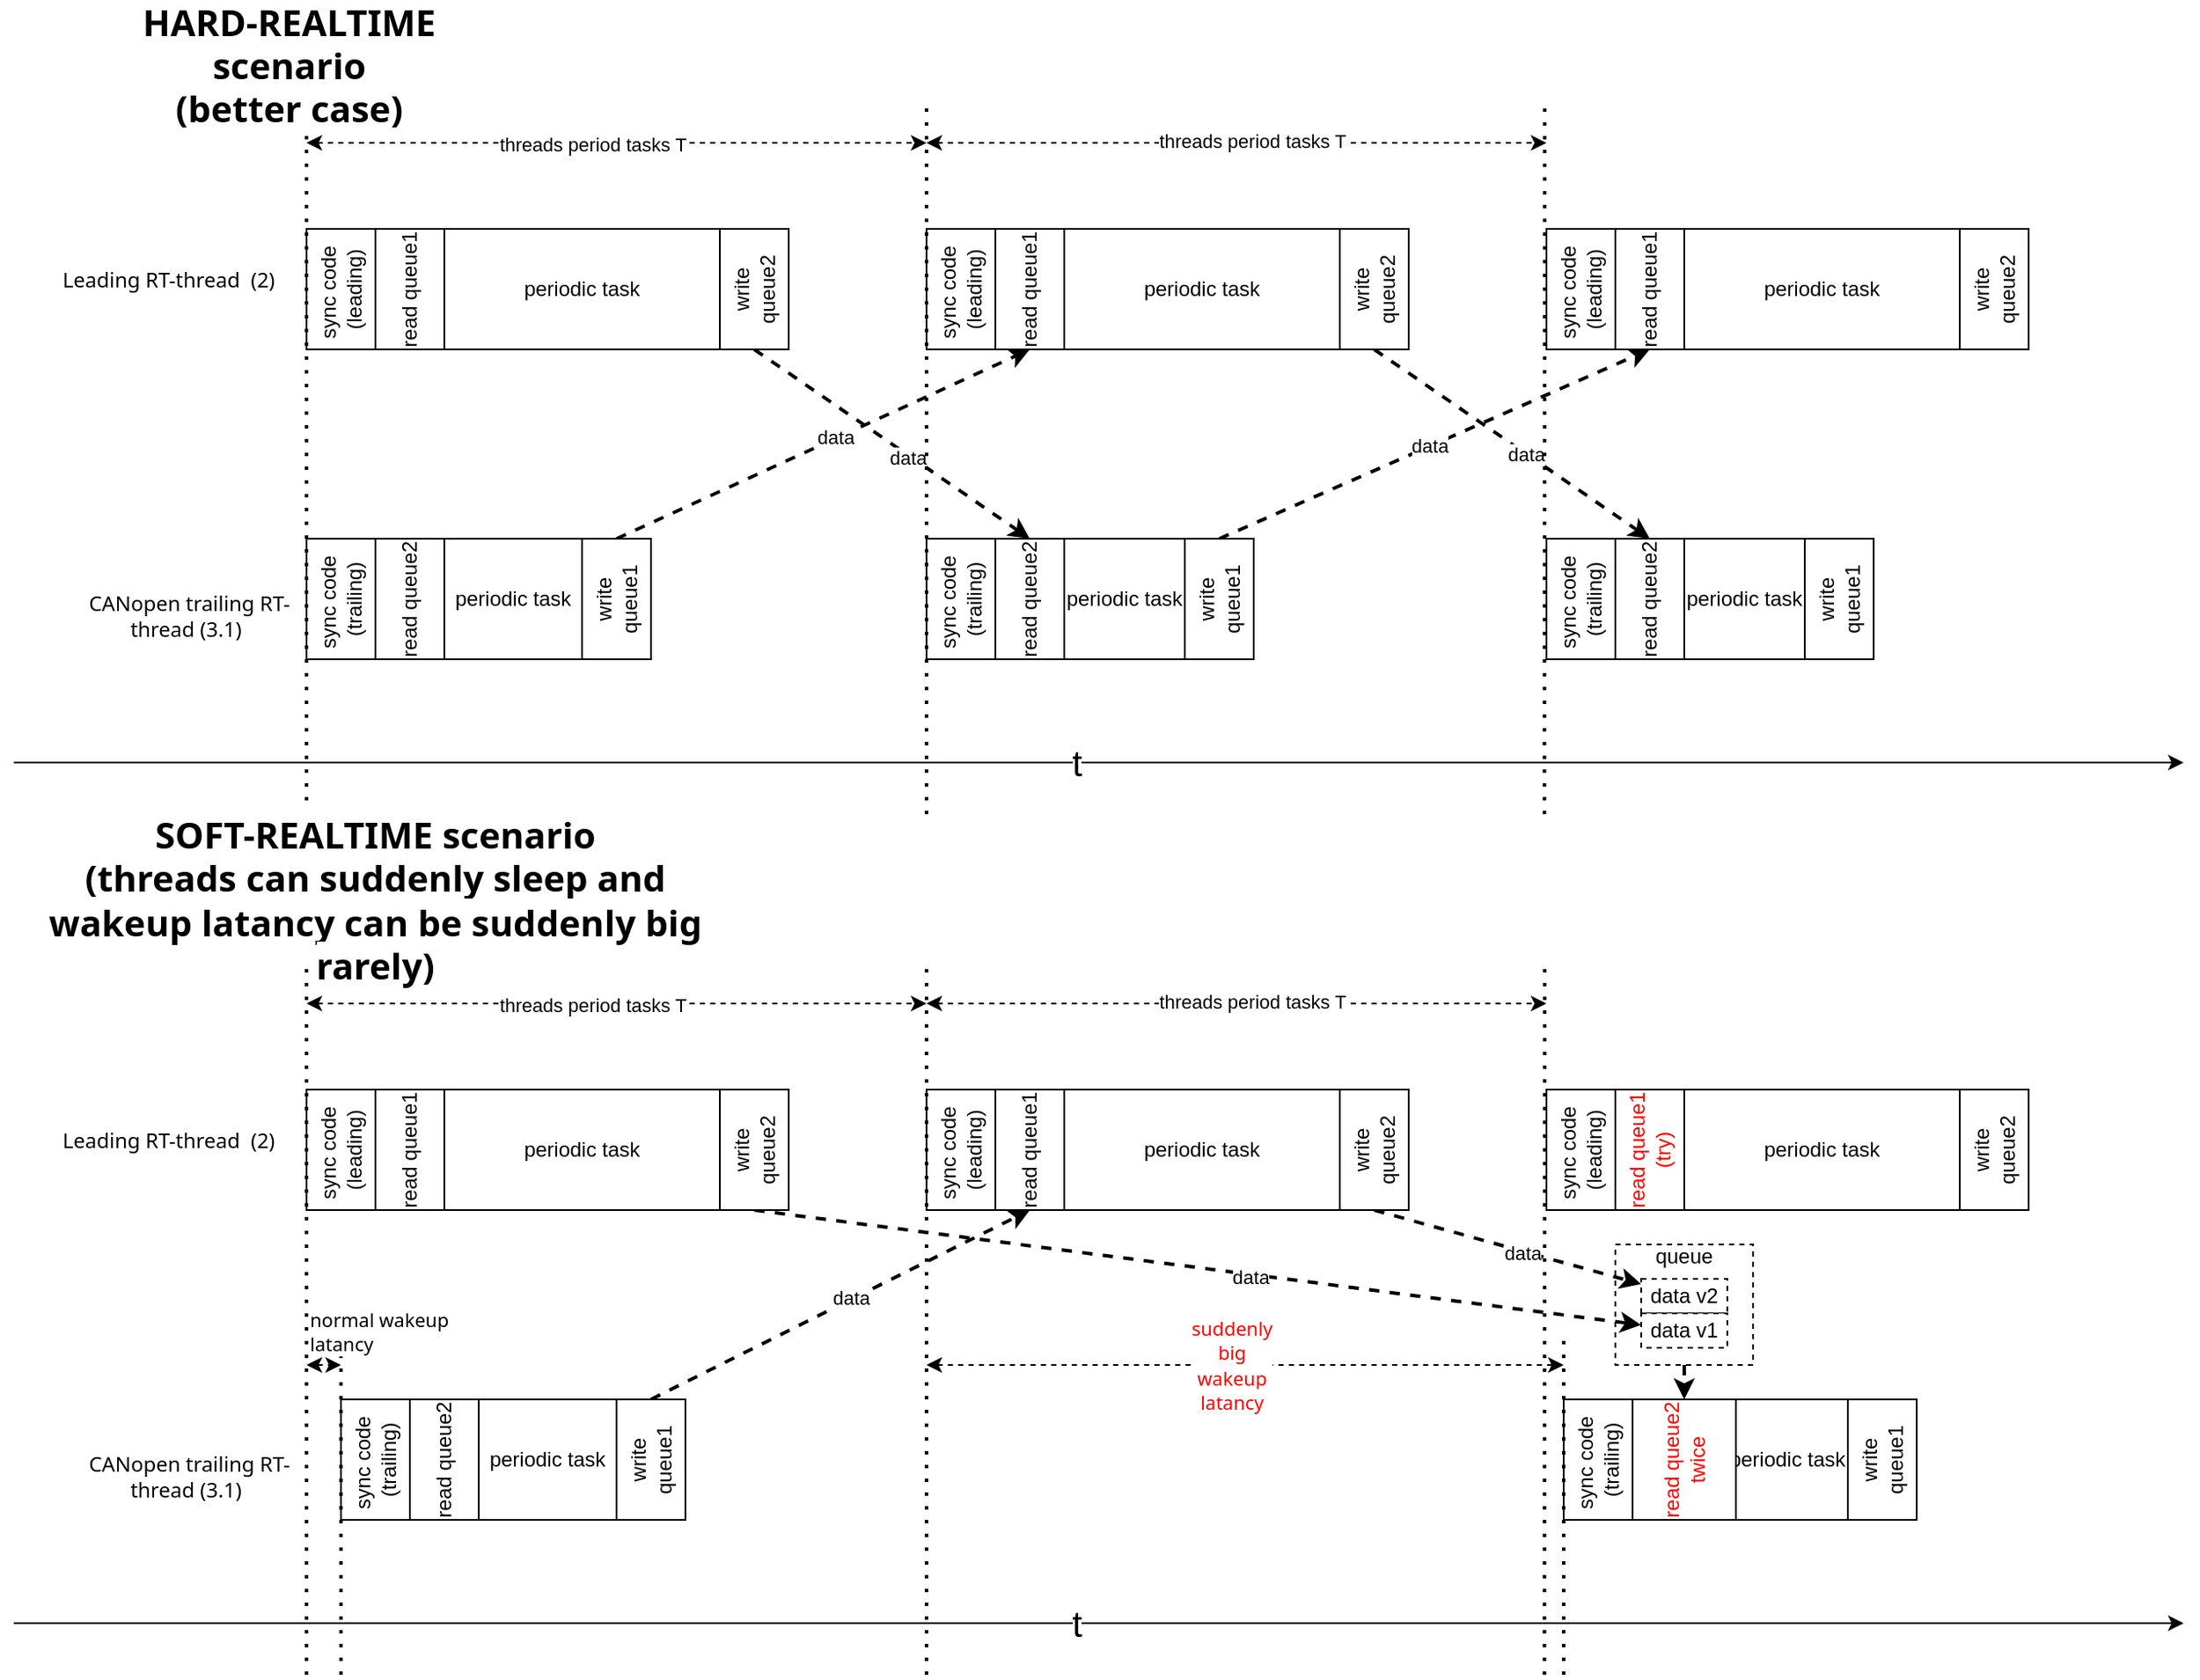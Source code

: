 <mxfile version="24.2.5" type="device">
  <diagram name="Page-1" id="58cdce13-f638-feb5-8d6f-7d28b1aa9fa0">
    <mxGraphModel dx="2571" dy="1788" grid="1" gridSize="10" guides="1" tooltips="1" connect="1" arrows="1" fold="1" page="1" pageScale="1" pageWidth="1100" pageHeight="850" background="none" math="0" shadow="0">
      <root>
        <mxCell id="0" />
        <mxCell id="1" parent="0" />
        <mxCell id="5-WY05o-0gEn9RTZ0vw3-115" style="edgeStyle=none;rounded=0;orthogonalLoop=1;jettySize=auto;html=1;exitX=0.5;exitY=1;exitDx=0;exitDy=0;entryX=0.5;entryY=0;entryDx=0;entryDy=0;dashed=1;strokeColor=default;align=center;verticalAlign=middle;fontFamily=Helvetica;fontSize=11;fontColor=default;labelBackgroundColor=default;endArrow=classic;strokeWidth=2;" edge="1" parent="1" source="5-WY05o-0gEn9RTZ0vw3-112" target="5-WY05o-0gEn9RTZ0vw3-102">
          <mxGeometry relative="1" as="geometry" />
        </mxCell>
        <mxCell id="5-WY05o-0gEn9RTZ0vw3-112" value="queue&lt;div&gt;&lt;br&gt;&lt;/div&gt;&lt;div&gt;&lt;br&gt;&lt;/div&gt;&lt;div&gt;&lt;br&gt;&lt;/div&gt;&lt;div&gt;&lt;br&gt;&lt;/div&gt;" style="html=1;whiteSpace=wrap;horizontal=1;dashed=1;" vertex="1" parent="1">
          <mxGeometry x="880" y="610" width="80" height="70" as="geometry" />
        </mxCell>
        <mxCell id="5-WY05o-0gEn9RTZ0vw3-1" value="periodic task" style="html=1;whiteSpace=wrap;" vertex="1" parent="1">
          <mxGeometry x="200" y="20" width="160" height="70" as="geometry" />
        </mxCell>
        <mxCell id="5-WY05o-0gEn9RTZ0vw3-3" value="&lt;span style=&quot;font-family: &amp;quot;Segoe UI&amp;quot;; text-align: left; white-space-collapse: preserve; background-color: rgb(255, 255, 255);&quot;&gt;Leading RT-thread  (2)&lt;/span&gt;" style="text;html=1;align=center;verticalAlign=middle;whiteSpace=wrap;rounded=0;fontFamily=Helvetica;fontSize=12;fontColor=default;fontStyle=0" vertex="1" parent="1">
          <mxGeometry x="-30" y="35" width="140" height="30" as="geometry" />
        </mxCell>
        <mxCell id="5-WY05o-0gEn9RTZ0vw3-4" value="&lt;span style=&quot;background-color:#ffffff;padding:0px 0px 0px 4px;&quot;&gt;&lt;span style=&quot;font-family: &amp;quot;Segoe UI&amp;quot;; font-size: 9pt; white-space-collapse: preserve;&quot;&gt;CANopen trailing RT-thread (3.1)&lt;/span&gt;&lt;/span&gt;" style="text;html=1;align=center;verticalAlign=middle;whiteSpace=wrap;rounded=0;" vertex="1" parent="1">
          <mxGeometry x="-20" y="230" width="140" height="30" as="geometry" />
        </mxCell>
        <mxCell id="5-WY05o-0gEn9RTZ0vw3-5" value="periodic task" style="html=1;whiteSpace=wrap;" vertex="1" parent="1">
          <mxGeometry x="200" y="200" width="80" height="70" as="geometry" />
        </mxCell>
        <mxCell id="5-WY05o-0gEn9RTZ0vw3-6" value="sync&amp;nbsp;&lt;span style=&quot;background-color: initial;&quot;&gt;code&amp;nbsp;&lt;/span&gt;&lt;div&gt;(leading)&lt;/div&gt;" style="html=1;whiteSpace=wrap;horizontal=0;" vertex="1" parent="1">
          <mxGeometry x="120" y="20" width="40" height="70" as="geometry" />
        </mxCell>
        <mxCell id="5-WY05o-0gEn9RTZ0vw3-8" value="sync&amp;nbsp;&lt;span style=&quot;background-color: initial;&quot;&gt;code&amp;nbsp;&lt;/span&gt;&lt;div&gt;(trailing)&lt;/div&gt;" style="html=1;whiteSpace=wrap;horizontal=0;" vertex="1" parent="1">
          <mxGeometry x="120" y="200" width="40" height="70" as="geometry" />
        </mxCell>
        <mxCell id="5-WY05o-0gEn9RTZ0vw3-9" value="read queue1" style="html=1;whiteSpace=wrap;horizontal=0;" vertex="1" parent="1">
          <mxGeometry x="160" y="20" width="40" height="70" as="geometry" />
        </mxCell>
        <mxCell id="5-WY05o-0gEn9RTZ0vw3-32" style="edgeStyle=none;rounded=0;orthogonalLoop=1;jettySize=auto;html=1;exitX=0.5;exitY=1;exitDx=0;exitDy=0;entryX=0.5;entryY=0;entryDx=0;entryDy=0;dashed=1;strokeColor=default;align=center;verticalAlign=middle;fontFamily=Helvetica;fontSize=11;fontColor=default;labelBackgroundColor=default;endArrow=classic;strokeWidth=2;" edge="1" parent="1" source="5-WY05o-0gEn9RTZ0vw3-11" target="5-WY05o-0gEn9RTZ0vw3-28">
          <mxGeometry relative="1" as="geometry" />
        </mxCell>
        <mxCell id="5-WY05o-0gEn9RTZ0vw3-33" value="data" style="edgeLabel;html=1;align=center;verticalAlign=middle;resizable=0;points=[];fontFamily=Helvetica;fontSize=11;fontColor=default;labelBackgroundColor=default;" vertex="1" connectable="0" parent="5-WY05o-0gEn9RTZ0vw3-32">
          <mxGeometry x="0.116" y="-1" relative="1" as="geometry">
            <mxPoint as="offset" />
          </mxGeometry>
        </mxCell>
        <mxCell id="5-WY05o-0gEn9RTZ0vw3-11" value="write queue2" style="html=1;whiteSpace=wrap;horizontal=0;" vertex="1" parent="1">
          <mxGeometry x="360" y="20" width="40" height="70" as="geometry" />
        </mxCell>
        <mxCell id="5-WY05o-0gEn9RTZ0vw3-12" value="read queue2" style="html=1;whiteSpace=wrap;horizontal=0;" vertex="1" parent="1">
          <mxGeometry x="160" y="200" width="40" height="70" as="geometry" />
        </mxCell>
        <mxCell id="5-WY05o-0gEn9RTZ0vw3-30" style="rounded=0;orthogonalLoop=1;jettySize=auto;html=1;exitX=0.5;exitY=0;exitDx=0;exitDy=0;entryX=0.5;entryY=1;entryDx=0;entryDy=0;dashed=1;strokeWidth=2;" edge="1" parent="1" source="5-WY05o-0gEn9RTZ0vw3-13" target="5-WY05o-0gEn9RTZ0vw3-26">
          <mxGeometry relative="1" as="geometry" />
        </mxCell>
        <mxCell id="5-WY05o-0gEn9RTZ0vw3-31" value="data" style="edgeLabel;html=1;align=center;verticalAlign=middle;resizable=0;points=[];fontFamily=Helvetica;fontSize=11;fontColor=default;labelBackgroundColor=default;" vertex="1" connectable="0" parent="5-WY05o-0gEn9RTZ0vw3-30">
          <mxGeometry x="0.059" y="1" relative="1" as="geometry">
            <mxPoint as="offset" />
          </mxGeometry>
        </mxCell>
        <mxCell id="5-WY05o-0gEn9RTZ0vw3-13" value="write&lt;div&gt;queue1&lt;/div&gt;" style="html=1;whiteSpace=wrap;horizontal=0;" vertex="1" parent="1">
          <mxGeometry x="280" y="200" width="40" height="70" as="geometry" />
        </mxCell>
        <mxCell id="5-WY05o-0gEn9RTZ0vw3-14" value="" style="endArrow=classic;html=1;rounded=0;" edge="1" parent="1">
          <mxGeometry width="50" height="50" relative="1" as="geometry">
            <mxPoint x="-50" y="330" as="sourcePoint" />
            <mxPoint x="1210" y="330" as="targetPoint" />
          </mxGeometry>
        </mxCell>
        <mxCell id="5-WY05o-0gEn9RTZ0vw3-19" value="&lt;font style=&quot;font-size: 21px;&quot;&gt;t&lt;/font&gt;" style="edgeLabel;html=1;align=center;verticalAlign=middle;resizable=0;points=[];" vertex="1" connectable="0" parent="5-WY05o-0gEn9RTZ0vw3-14">
          <mxGeometry x="-0.021" relative="1" as="geometry">
            <mxPoint as="offset" />
          </mxGeometry>
        </mxCell>
        <mxCell id="5-WY05o-0gEn9RTZ0vw3-20" value="periodic task" style="html=1;whiteSpace=wrap;" vertex="1" parent="1">
          <mxGeometry x="560" y="20" width="160" height="70" as="geometry" />
        </mxCell>
        <mxCell id="5-WY05o-0gEn9RTZ0vw3-23" value="periodic task" style="html=1;whiteSpace=wrap;" vertex="1" parent="1">
          <mxGeometry x="560" y="200" width="70" height="70" as="geometry" />
        </mxCell>
        <mxCell id="5-WY05o-0gEn9RTZ0vw3-24" value="sync&amp;nbsp;&lt;span style=&quot;background-color: initial;&quot;&gt;code&amp;nbsp;&lt;/span&gt;&lt;div&gt;(leading)&lt;/div&gt;" style="html=1;whiteSpace=wrap;horizontal=0;" vertex="1" parent="1">
          <mxGeometry x="480" y="20" width="40" height="70" as="geometry" />
        </mxCell>
        <mxCell id="5-WY05o-0gEn9RTZ0vw3-25" value="sync&amp;nbsp;&lt;span style=&quot;background-color: initial;&quot;&gt;code&amp;nbsp;&lt;/span&gt;&lt;div&gt;(trailing)&lt;/div&gt;" style="html=1;whiteSpace=wrap;horizontal=0;" vertex="1" parent="1">
          <mxGeometry x="480" y="200" width="40" height="70" as="geometry" />
        </mxCell>
        <mxCell id="5-WY05o-0gEn9RTZ0vw3-26" value="read queue1" style="html=1;whiteSpace=wrap;horizontal=0;" vertex="1" parent="1">
          <mxGeometry x="520" y="20" width="40" height="70" as="geometry" />
        </mxCell>
        <mxCell id="5-WY05o-0gEn9RTZ0vw3-42" style="edgeStyle=none;rounded=0;orthogonalLoop=1;jettySize=auto;html=1;exitX=0.5;exitY=1;exitDx=0;exitDy=0;entryX=0.5;entryY=0;entryDx=0;entryDy=0;dashed=1;strokeColor=default;align=center;verticalAlign=middle;fontFamily=Helvetica;fontSize=11;fontColor=default;labelBackgroundColor=default;endArrow=classic;strokeWidth=2;" edge="1" parent="1" source="5-WY05o-0gEn9RTZ0vw3-27" target="5-WY05o-0gEn9RTZ0vw3-56">
          <mxGeometry relative="1" as="geometry">
            <mxPoint x="1140" y="210" as="targetPoint" />
          </mxGeometry>
        </mxCell>
        <mxCell id="5-WY05o-0gEn9RTZ0vw3-45" value="data" style="edgeLabel;html=1;align=center;verticalAlign=middle;resizable=0;points=[];fontFamily=Helvetica;fontSize=11;fontColor=default;labelBackgroundColor=default;" vertex="1" connectable="0" parent="5-WY05o-0gEn9RTZ0vw3-42">
          <mxGeometry x="0.093" y="-1" relative="1" as="geometry">
            <mxPoint x="1" as="offset" />
          </mxGeometry>
        </mxCell>
        <mxCell id="5-WY05o-0gEn9RTZ0vw3-27" value="write queue2" style="html=1;whiteSpace=wrap;horizontal=0;" vertex="1" parent="1">
          <mxGeometry x="720" y="20" width="40" height="70" as="geometry" />
        </mxCell>
        <mxCell id="5-WY05o-0gEn9RTZ0vw3-28" value="read queue2" style="html=1;whiteSpace=wrap;horizontal=0;" vertex="1" parent="1">
          <mxGeometry x="520" y="200" width="40" height="70" as="geometry" />
        </mxCell>
        <mxCell id="5-WY05o-0gEn9RTZ0vw3-43" style="edgeStyle=none;rounded=0;orthogonalLoop=1;jettySize=auto;html=1;exitX=0.5;exitY=0;exitDx=0;exitDy=0;entryX=0.5;entryY=1;entryDx=0;entryDy=0;dashed=1;strokeColor=default;align=center;verticalAlign=middle;fontFamily=Helvetica;fontSize=11;fontColor=default;labelBackgroundColor=default;endArrow=classic;strokeWidth=2;" edge="1" parent="1" source="5-WY05o-0gEn9RTZ0vw3-29" target="5-WY05o-0gEn9RTZ0vw3-52">
          <mxGeometry relative="1" as="geometry">
            <mxPoint x="1140" y="90" as="targetPoint" />
          </mxGeometry>
        </mxCell>
        <mxCell id="5-WY05o-0gEn9RTZ0vw3-44" value="data" style="edgeLabel;html=1;align=center;verticalAlign=middle;resizable=0;points=[];fontFamily=Helvetica;fontSize=11;fontColor=default;labelBackgroundColor=default;" vertex="1" connectable="0" parent="5-WY05o-0gEn9RTZ0vw3-43">
          <mxGeometry x="-0.021" y="1" relative="1" as="geometry">
            <mxPoint as="offset" />
          </mxGeometry>
        </mxCell>
        <mxCell id="5-WY05o-0gEn9RTZ0vw3-29" value="write&lt;div&gt;queue1&lt;/div&gt;" style="html=1;whiteSpace=wrap;horizontal=0;" vertex="1" parent="1">
          <mxGeometry x="630" y="200" width="40" height="70" as="geometry" />
        </mxCell>
        <mxCell id="5-WY05o-0gEn9RTZ0vw3-50" value="periodic task" style="html=1;whiteSpace=wrap;" vertex="1" parent="1">
          <mxGeometry x="920" y="20" width="160" height="70" as="geometry" />
        </mxCell>
        <mxCell id="5-WY05o-0gEn9RTZ0vw3-51" value="sync&amp;nbsp;&lt;span style=&quot;background-color: initial;&quot;&gt;code&amp;nbsp;&lt;/span&gt;&lt;div&gt;(leading)&lt;/div&gt;" style="html=1;whiteSpace=wrap;horizontal=0;" vertex="1" parent="1">
          <mxGeometry x="840" y="20" width="40" height="70" as="geometry" />
        </mxCell>
        <mxCell id="5-WY05o-0gEn9RTZ0vw3-52" value="read queue1" style="html=1;whiteSpace=wrap;horizontal=0;" vertex="1" parent="1">
          <mxGeometry x="880" y="20" width="40" height="70" as="geometry" />
        </mxCell>
        <mxCell id="5-WY05o-0gEn9RTZ0vw3-53" value="write queue2" style="html=1;whiteSpace=wrap;horizontal=0;" vertex="1" parent="1">
          <mxGeometry x="1080" y="20" width="40" height="70" as="geometry" />
        </mxCell>
        <mxCell id="5-WY05o-0gEn9RTZ0vw3-54" value="periodic task" style="html=1;whiteSpace=wrap;" vertex="1" parent="1">
          <mxGeometry x="920" y="200" width="70" height="70" as="geometry" />
        </mxCell>
        <mxCell id="5-WY05o-0gEn9RTZ0vw3-55" value="sync&amp;nbsp;&lt;span style=&quot;background-color: initial;&quot;&gt;code&amp;nbsp;&lt;/span&gt;&lt;div&gt;(trailing)&lt;/div&gt;" style="html=1;whiteSpace=wrap;horizontal=0;" vertex="1" parent="1">
          <mxGeometry x="840" y="200" width="40" height="70" as="geometry" />
        </mxCell>
        <mxCell id="5-WY05o-0gEn9RTZ0vw3-56" value="read queue2" style="html=1;whiteSpace=wrap;horizontal=0;" vertex="1" parent="1">
          <mxGeometry x="880" y="200" width="40" height="70" as="geometry" />
        </mxCell>
        <mxCell id="5-WY05o-0gEn9RTZ0vw3-57" value="write&lt;div&gt;queue1&lt;/div&gt;" style="html=1;whiteSpace=wrap;horizontal=0;" vertex="1" parent="1">
          <mxGeometry x="990" y="200" width="40" height="70" as="geometry" />
        </mxCell>
        <mxCell id="5-WY05o-0gEn9RTZ0vw3-58" value="" style="endArrow=none;dashed=1;html=1;dashPattern=1 3;strokeWidth=2;rounded=0;strokeColor=default;align=center;verticalAlign=middle;fontFamily=Helvetica;fontSize=11;fontColor=default;labelBackgroundColor=default;" edge="1" parent="1">
          <mxGeometry width="50" height="50" relative="1" as="geometry">
            <mxPoint x="120" y="360" as="sourcePoint" />
            <mxPoint x="120" y="-50" as="targetPoint" />
          </mxGeometry>
        </mxCell>
        <mxCell id="5-WY05o-0gEn9RTZ0vw3-59" value="" style="endArrow=none;dashed=1;html=1;dashPattern=1 3;strokeWidth=2;rounded=0;strokeColor=default;align=center;verticalAlign=middle;fontFamily=Helvetica;fontSize=11;fontColor=default;labelBackgroundColor=default;" edge="1" parent="1">
          <mxGeometry width="50" height="50" relative="1" as="geometry">
            <mxPoint x="480" y="360" as="sourcePoint" />
            <mxPoint x="480" y="-50" as="targetPoint" />
          </mxGeometry>
        </mxCell>
        <mxCell id="5-WY05o-0gEn9RTZ0vw3-60" value="" style="endArrow=none;dashed=1;html=1;dashPattern=1 3;strokeWidth=2;rounded=0;strokeColor=default;align=center;verticalAlign=middle;fontFamily=Helvetica;fontSize=11;fontColor=default;labelBackgroundColor=default;" edge="1" parent="1">
          <mxGeometry width="50" height="50" relative="1" as="geometry">
            <mxPoint x="838.82" y="360" as="sourcePoint" />
            <mxPoint x="839" y="-50" as="targetPoint" />
          </mxGeometry>
        </mxCell>
        <mxCell id="5-WY05o-0gEn9RTZ0vw3-61" value="" style="endArrow=classic;startArrow=classic;html=1;rounded=0;dashed=1;strokeColor=default;align=center;verticalAlign=middle;fontFamily=Helvetica;fontSize=11;fontColor=default;labelBackgroundColor=default;" edge="1" parent="1">
          <mxGeometry width="50" height="50" relative="1" as="geometry">
            <mxPoint x="480" y="-30" as="sourcePoint" />
            <mxPoint x="840" y="-30" as="targetPoint" />
          </mxGeometry>
        </mxCell>
        <mxCell id="5-WY05o-0gEn9RTZ0vw3-66" value="&lt;span style=&quot;font-size: 11px;&quot;&gt;threads period tasks T&lt;/span&gt;" style="edgeLabel;html=1;align=center;verticalAlign=middle;resizable=0;points=[];fontFamily=Helvetica;fontSize=11;fontColor=default;labelBackgroundColor=default;" vertex="1" connectable="0" parent="5-WY05o-0gEn9RTZ0vw3-61">
          <mxGeometry x="0.047" y="1" relative="1" as="geometry">
            <mxPoint as="offset" />
          </mxGeometry>
        </mxCell>
        <mxCell id="5-WY05o-0gEn9RTZ0vw3-62" value="" style="endArrow=classic;startArrow=classic;html=1;rounded=0;dashed=1;strokeColor=default;align=center;verticalAlign=middle;fontFamily=Helvetica;fontSize=11;fontColor=default;labelBackgroundColor=default;" edge="1" parent="1">
          <mxGeometry width="50" height="50" relative="1" as="geometry">
            <mxPoint x="120" y="-30" as="sourcePoint" />
            <mxPoint x="480" y="-30" as="targetPoint" />
          </mxGeometry>
        </mxCell>
        <mxCell id="5-WY05o-0gEn9RTZ0vw3-63" value="&lt;font style=&quot;font-size: 11px;&quot;&gt;threads period tasks T&lt;/font&gt;" style="edgeLabel;html=1;align=center;verticalAlign=middle;resizable=0;points=[];fontFamily=Helvetica;fontSize=11;fontColor=default;labelBackgroundColor=default;rounded=0;fontStyle=0;fillColor=none;gradientColor=none;" vertex="1" connectable="0" parent="5-WY05o-0gEn9RTZ0vw3-62">
          <mxGeometry x="-0.08" y="-1" relative="1" as="geometry">
            <mxPoint as="offset" />
          </mxGeometry>
        </mxCell>
        <mxCell id="5-WY05o-0gEn9RTZ0vw3-67" value="&lt;font style=&quot;font-size: 21px;&quot; face=&quot;Segoe UI&quot;&gt;&lt;span style=&quot;white-space-collapse: preserve; background-color: rgb(255, 255, 255); font-size: 21px;&quot;&gt;HARD-REALTIME scenario&lt;/span&gt;&lt;/font&gt;&lt;div&gt;&lt;font style=&quot;font-size: 21px;&quot; face=&quot;Segoe UI&quot;&gt;&lt;span style=&quot;white-space-collapse: preserve; background-color: rgb(255, 255, 255); font-size: 21px;&quot;&gt;(better case)&lt;/span&gt;&lt;/font&gt;&lt;/div&gt;" style="text;html=1;align=center;verticalAlign=middle;whiteSpace=wrap;rounded=0;fontFamily=Helvetica;fontSize=21;fontColor=default;fontStyle=1" vertex="1" parent="1">
          <mxGeometry x="-20" y="-90" width="260" height="30" as="geometry" />
        </mxCell>
        <mxCell id="5-WY05o-0gEn9RTZ0vw3-68" value="periodic task" style="html=1;whiteSpace=wrap;" vertex="1" parent="1">
          <mxGeometry x="200" y="520" width="160" height="70" as="geometry" />
        </mxCell>
        <mxCell id="5-WY05o-0gEn9RTZ0vw3-69" value="&lt;span style=&quot;font-family: &amp;quot;Segoe UI&amp;quot;; text-align: left; white-space-collapse: preserve; background-color: rgb(255, 255, 255);&quot;&gt;Leading RT-thread  (2)&lt;/span&gt;" style="text;html=1;align=center;verticalAlign=middle;whiteSpace=wrap;rounded=0;fontFamily=Helvetica;fontSize=12;fontColor=default;fontStyle=0" vertex="1" parent="1">
          <mxGeometry x="-30" y="535" width="140" height="30" as="geometry" />
        </mxCell>
        <mxCell id="5-WY05o-0gEn9RTZ0vw3-70" value="&lt;span style=&quot;background-color:#ffffff;padding:0px 0px 0px 4px;&quot;&gt;&lt;span style=&quot;font-family: &amp;quot;Segoe UI&amp;quot;; font-size: 9pt; white-space-collapse: preserve;&quot;&gt;CANopen trailing RT-thread (3.1)&lt;/span&gt;&lt;/span&gt;" style="text;html=1;align=center;verticalAlign=middle;whiteSpace=wrap;rounded=0;" vertex="1" parent="1">
          <mxGeometry x="-20" y="730" width="140" height="30" as="geometry" />
        </mxCell>
        <mxCell id="5-WY05o-0gEn9RTZ0vw3-71" value="periodic task" style="html=1;whiteSpace=wrap;" vertex="1" parent="1">
          <mxGeometry x="220" y="700" width="80" height="70" as="geometry" />
        </mxCell>
        <mxCell id="5-WY05o-0gEn9RTZ0vw3-72" value="sync&amp;nbsp;&lt;span style=&quot;background-color: initial;&quot;&gt;code&amp;nbsp;&lt;/span&gt;&lt;div&gt;(leading)&lt;/div&gt;" style="html=1;whiteSpace=wrap;horizontal=0;" vertex="1" parent="1">
          <mxGeometry x="120" y="520" width="40" height="70" as="geometry" />
        </mxCell>
        <mxCell id="5-WY05o-0gEn9RTZ0vw3-73" value="sync&amp;nbsp;&lt;span style=&quot;background-color: initial;&quot;&gt;code&amp;nbsp;&lt;/span&gt;&lt;div&gt;(trailing)&lt;/div&gt;" style="html=1;whiteSpace=wrap;horizontal=0;" vertex="1" parent="1">
          <mxGeometry x="140" y="700" width="40" height="70" as="geometry" />
        </mxCell>
        <mxCell id="5-WY05o-0gEn9RTZ0vw3-74" value="read queue1" style="html=1;whiteSpace=wrap;horizontal=0;" vertex="1" parent="1">
          <mxGeometry x="160" y="520" width="40" height="70" as="geometry" />
        </mxCell>
        <mxCell id="5-WY05o-0gEn9RTZ0vw3-75" style="edgeStyle=none;rounded=0;orthogonalLoop=1;jettySize=auto;html=1;exitX=0.5;exitY=1;exitDx=0;exitDy=0;dashed=1;strokeColor=default;align=center;verticalAlign=middle;fontFamily=Helvetica;fontSize=11;fontColor=default;labelBackgroundColor=default;endArrow=classic;strokeWidth=2;" edge="1" parent="1" source="5-WY05o-0gEn9RTZ0vw3-77" target="5-WY05o-0gEn9RTZ0vw3-114">
          <mxGeometry relative="1" as="geometry">
            <mxPoint x="890" y="660" as="targetPoint" />
          </mxGeometry>
        </mxCell>
        <mxCell id="5-WY05o-0gEn9RTZ0vw3-76" value="data" style="edgeLabel;html=1;align=center;verticalAlign=middle;resizable=0;points=[];fontFamily=Helvetica;fontSize=11;fontColor=default;labelBackgroundColor=default;" vertex="1" connectable="0" parent="5-WY05o-0gEn9RTZ0vw3-75">
          <mxGeometry x="0.116" y="-1" relative="1" as="geometry">
            <mxPoint as="offset" />
          </mxGeometry>
        </mxCell>
        <mxCell id="5-WY05o-0gEn9RTZ0vw3-77" value="write queue2" style="html=1;whiteSpace=wrap;horizontal=0;" vertex="1" parent="1">
          <mxGeometry x="360" y="520" width="40" height="70" as="geometry" />
        </mxCell>
        <mxCell id="5-WY05o-0gEn9RTZ0vw3-78" value="read queue2" style="html=1;whiteSpace=wrap;horizontal=0;" vertex="1" parent="1">
          <mxGeometry x="180" y="700" width="40" height="70" as="geometry" />
        </mxCell>
        <mxCell id="5-WY05o-0gEn9RTZ0vw3-79" style="rounded=0;orthogonalLoop=1;jettySize=auto;html=1;exitX=0.5;exitY=0;exitDx=0;exitDy=0;entryX=0.5;entryY=1;entryDx=0;entryDy=0;dashed=1;strokeWidth=2;" edge="1" parent="1" source="5-WY05o-0gEn9RTZ0vw3-81" target="5-WY05o-0gEn9RTZ0vw3-88">
          <mxGeometry relative="1" as="geometry" />
        </mxCell>
        <mxCell id="5-WY05o-0gEn9RTZ0vw3-80" value="data" style="edgeLabel;html=1;align=center;verticalAlign=middle;resizable=0;points=[];fontFamily=Helvetica;fontSize=11;fontColor=default;labelBackgroundColor=default;" vertex="1" connectable="0" parent="5-WY05o-0gEn9RTZ0vw3-79">
          <mxGeometry x="0.059" y="1" relative="1" as="geometry">
            <mxPoint as="offset" />
          </mxGeometry>
        </mxCell>
        <mxCell id="5-WY05o-0gEn9RTZ0vw3-81" value="write&lt;div&gt;queue1&lt;/div&gt;" style="html=1;whiteSpace=wrap;horizontal=0;" vertex="1" parent="1">
          <mxGeometry x="300" y="700" width="40" height="70" as="geometry" />
        </mxCell>
        <mxCell id="5-WY05o-0gEn9RTZ0vw3-82" value="" style="endArrow=classic;html=1;rounded=0;" edge="1" parent="1">
          <mxGeometry width="50" height="50" relative="1" as="geometry">
            <mxPoint x="-50" y="830" as="sourcePoint" />
            <mxPoint x="1210" y="830" as="targetPoint" />
          </mxGeometry>
        </mxCell>
        <mxCell id="5-WY05o-0gEn9RTZ0vw3-83" value="&lt;font style=&quot;font-size: 21px;&quot;&gt;t&lt;/font&gt;" style="edgeLabel;html=1;align=center;verticalAlign=middle;resizable=0;points=[];" vertex="1" connectable="0" parent="5-WY05o-0gEn9RTZ0vw3-82">
          <mxGeometry x="-0.021" relative="1" as="geometry">
            <mxPoint as="offset" />
          </mxGeometry>
        </mxCell>
        <mxCell id="5-WY05o-0gEn9RTZ0vw3-84" value="periodic task" style="html=1;whiteSpace=wrap;" vertex="1" parent="1">
          <mxGeometry x="560" y="520" width="160" height="70" as="geometry" />
        </mxCell>
        <mxCell id="5-WY05o-0gEn9RTZ0vw3-86" value="sync&amp;nbsp;&lt;span style=&quot;background-color: initial;&quot;&gt;code&amp;nbsp;&lt;/span&gt;&lt;div&gt;(leading)&lt;/div&gt;" style="html=1;whiteSpace=wrap;horizontal=0;" vertex="1" parent="1">
          <mxGeometry x="480" y="520" width="40" height="70" as="geometry" />
        </mxCell>
        <mxCell id="5-WY05o-0gEn9RTZ0vw3-88" value="read queue1" style="html=1;whiteSpace=wrap;horizontal=0;" vertex="1" parent="1">
          <mxGeometry x="520" y="520" width="40" height="70" as="geometry" />
        </mxCell>
        <mxCell id="5-WY05o-0gEn9RTZ0vw3-89" style="edgeStyle=none;rounded=0;orthogonalLoop=1;jettySize=auto;html=1;exitX=0.5;exitY=1;exitDx=0;exitDy=0;dashed=1;strokeColor=default;align=center;verticalAlign=middle;fontFamily=Helvetica;fontSize=11;fontColor=default;labelBackgroundColor=default;endArrow=classic;strokeWidth=2;" edge="1" parent="1" source="5-WY05o-0gEn9RTZ0vw3-91" target="5-WY05o-0gEn9RTZ0vw3-113">
          <mxGeometry relative="1" as="geometry">
            <mxPoint x="890" y="640" as="targetPoint" />
          </mxGeometry>
        </mxCell>
        <mxCell id="5-WY05o-0gEn9RTZ0vw3-90" value="data" style="edgeLabel;html=1;align=center;verticalAlign=middle;resizable=0;points=[];fontFamily=Helvetica;fontSize=11;fontColor=default;labelBackgroundColor=default;" vertex="1" connectable="0" parent="5-WY05o-0gEn9RTZ0vw3-89">
          <mxGeometry x="0.093" y="-1" relative="1" as="geometry">
            <mxPoint x="1" as="offset" />
          </mxGeometry>
        </mxCell>
        <mxCell id="5-WY05o-0gEn9RTZ0vw3-91" value="write queue2" style="html=1;whiteSpace=wrap;horizontal=0;" vertex="1" parent="1">
          <mxGeometry x="720" y="520" width="40" height="70" as="geometry" />
        </mxCell>
        <mxCell id="5-WY05o-0gEn9RTZ0vw3-96" value="periodic task" style="html=1;whiteSpace=wrap;" vertex="1" parent="1">
          <mxGeometry x="920" y="520" width="160" height="70" as="geometry" />
        </mxCell>
        <mxCell id="5-WY05o-0gEn9RTZ0vw3-97" value="sync&amp;nbsp;&lt;span style=&quot;background-color: initial;&quot;&gt;code&amp;nbsp;&lt;/span&gt;&lt;div&gt;(leading)&lt;/div&gt;" style="html=1;whiteSpace=wrap;horizontal=0;" vertex="1" parent="1">
          <mxGeometry x="840" y="520" width="40" height="70" as="geometry" />
        </mxCell>
        <mxCell id="5-WY05o-0gEn9RTZ0vw3-98" value="&lt;font color=&quot;#ff0000&quot;&gt;read queue1 (try)&lt;/font&gt;" style="html=1;whiteSpace=wrap;horizontal=0;" vertex="1" parent="1">
          <mxGeometry x="880" y="520" width="40" height="70" as="geometry" />
        </mxCell>
        <mxCell id="5-WY05o-0gEn9RTZ0vw3-99" value="write queue2" style="html=1;whiteSpace=wrap;horizontal=0;" vertex="1" parent="1">
          <mxGeometry x="1080" y="520" width="40" height="70" as="geometry" />
        </mxCell>
        <mxCell id="5-WY05o-0gEn9RTZ0vw3-100" value="periodic task" style="html=1;whiteSpace=wrap;" vertex="1" parent="1">
          <mxGeometry x="945" y="700" width="70" height="70" as="geometry" />
        </mxCell>
        <mxCell id="5-WY05o-0gEn9RTZ0vw3-101" value="sync&amp;nbsp;&lt;span style=&quot;background-color: initial;&quot;&gt;code&amp;nbsp;&lt;/span&gt;&lt;div&gt;(trailing)&lt;/div&gt;" style="html=1;whiteSpace=wrap;horizontal=0;" vertex="1" parent="1">
          <mxGeometry x="850" y="700" width="40" height="70" as="geometry" />
        </mxCell>
        <mxCell id="5-WY05o-0gEn9RTZ0vw3-102" value="&lt;font color=&quot;#ff0000&quot;&gt;read queue2 twice&lt;/font&gt;" style="html=1;whiteSpace=wrap;horizontal=0;" vertex="1" parent="1">
          <mxGeometry x="890" y="700" width="60" height="70" as="geometry" />
        </mxCell>
        <mxCell id="5-WY05o-0gEn9RTZ0vw3-103" value="write&lt;div&gt;queue1&lt;/div&gt;" style="html=1;whiteSpace=wrap;horizontal=0;" vertex="1" parent="1">
          <mxGeometry x="1015" y="700" width="40" height="70" as="geometry" />
        </mxCell>
        <mxCell id="5-WY05o-0gEn9RTZ0vw3-104" value="" style="endArrow=none;dashed=1;html=1;dashPattern=1 3;strokeWidth=2;rounded=0;strokeColor=default;align=center;verticalAlign=middle;fontFamily=Helvetica;fontSize=11;fontColor=default;labelBackgroundColor=default;" edge="1" parent="1">
          <mxGeometry width="50" height="50" relative="1" as="geometry">
            <mxPoint x="120" y="860" as="sourcePoint" />
            <mxPoint x="120" y="450" as="targetPoint" />
          </mxGeometry>
        </mxCell>
        <mxCell id="5-WY05o-0gEn9RTZ0vw3-105" value="" style="endArrow=none;dashed=1;html=1;dashPattern=1 3;strokeWidth=2;rounded=0;strokeColor=default;align=center;verticalAlign=middle;fontFamily=Helvetica;fontSize=11;fontColor=default;labelBackgroundColor=default;" edge="1" parent="1">
          <mxGeometry width="50" height="50" relative="1" as="geometry">
            <mxPoint x="480" y="860" as="sourcePoint" />
            <mxPoint x="480" y="450" as="targetPoint" />
          </mxGeometry>
        </mxCell>
        <mxCell id="5-WY05o-0gEn9RTZ0vw3-106" value="" style="endArrow=none;dashed=1;html=1;dashPattern=1 3;strokeWidth=2;rounded=0;strokeColor=default;align=center;verticalAlign=middle;fontFamily=Helvetica;fontSize=11;fontColor=default;labelBackgroundColor=default;" edge="1" parent="1">
          <mxGeometry width="50" height="50" relative="1" as="geometry">
            <mxPoint x="838.82" y="860" as="sourcePoint" />
            <mxPoint x="839" y="450" as="targetPoint" />
          </mxGeometry>
        </mxCell>
        <mxCell id="5-WY05o-0gEn9RTZ0vw3-107" value="" style="endArrow=classic;startArrow=classic;html=1;rounded=0;dashed=1;strokeColor=default;align=center;verticalAlign=middle;fontFamily=Helvetica;fontSize=11;fontColor=default;labelBackgroundColor=default;" edge="1" parent="1">
          <mxGeometry width="50" height="50" relative="1" as="geometry">
            <mxPoint x="480" y="470" as="sourcePoint" />
            <mxPoint x="840" y="470" as="targetPoint" />
          </mxGeometry>
        </mxCell>
        <mxCell id="5-WY05o-0gEn9RTZ0vw3-108" value="&lt;span style=&quot;font-size: 11px;&quot;&gt;threads period tasks T&lt;/span&gt;" style="edgeLabel;html=1;align=center;verticalAlign=middle;resizable=0;points=[];fontFamily=Helvetica;fontSize=11;fontColor=default;labelBackgroundColor=default;" vertex="1" connectable="0" parent="5-WY05o-0gEn9RTZ0vw3-107">
          <mxGeometry x="0.047" y="1" relative="1" as="geometry">
            <mxPoint as="offset" />
          </mxGeometry>
        </mxCell>
        <mxCell id="5-WY05o-0gEn9RTZ0vw3-109" value="" style="endArrow=classic;startArrow=classic;html=1;rounded=0;dashed=1;strokeColor=default;align=center;verticalAlign=middle;fontFamily=Helvetica;fontSize=11;fontColor=default;labelBackgroundColor=default;" edge="1" parent="1">
          <mxGeometry width="50" height="50" relative="1" as="geometry">
            <mxPoint x="120" y="470" as="sourcePoint" />
            <mxPoint x="480" y="470" as="targetPoint" />
          </mxGeometry>
        </mxCell>
        <mxCell id="5-WY05o-0gEn9RTZ0vw3-110" value="&lt;font style=&quot;font-size: 11px;&quot;&gt;threads period tasks T&lt;/font&gt;" style="edgeLabel;html=1;align=center;verticalAlign=middle;resizable=0;points=[];fontFamily=Helvetica;fontSize=11;fontColor=default;labelBackgroundColor=default;rounded=0;fontStyle=0;fillColor=none;gradientColor=none;" vertex="1" connectable="0" parent="5-WY05o-0gEn9RTZ0vw3-109">
          <mxGeometry x="-0.08" y="-1" relative="1" as="geometry">
            <mxPoint as="offset" />
          </mxGeometry>
        </mxCell>
        <mxCell id="5-WY05o-0gEn9RTZ0vw3-111" value="&lt;font style=&quot;font-size: 21px;&quot; face=&quot;Segoe UI&quot;&gt;&lt;span style=&quot;white-space-collapse: preserve; background-color: rgb(255, 255, 255); font-size: 21px;&quot;&gt;SOFT-REALTIME scenario&lt;/span&gt;&lt;/font&gt;&lt;div&gt;&lt;font style=&quot;font-size: 21px;&quot; face=&quot;Segoe UI&quot;&gt;&lt;span style=&quot;white-space-collapse: preserve; background-color: rgb(255, 255, 255); font-size: 21px;&quot;&gt;(threads can suddenly sleep and wakeup latancy can be &lt;/span&gt;&lt;/font&gt;&lt;span style=&quot;background-color: rgb(255, 255, 255); font-family: &amp;quot;Segoe UI&amp;quot;; white-space-collapse: preserve;&quot;&gt;suddenly &lt;/span&gt;&lt;span style=&quot;background-color: rgb(255, 255, 255); white-space-collapse: preserve; font-family: &amp;quot;Segoe UI&amp;quot;;&quot;&gt;big &lt;/span&gt;&lt;span style=&quot;background-color: rgb(255, 255, 255); font-family: &amp;quot;Segoe UI&amp;quot;; white-space-collapse: preserve;&quot;&gt;rarely&lt;/span&gt;&lt;span style=&quot;background-color: rgb(255, 255, 255); font-family: &amp;quot;Segoe UI&amp;quot;; white-space-collapse: preserve;&quot;&gt;)&lt;/span&gt;&lt;/div&gt;" style="text;html=1;align=center;verticalAlign=middle;whiteSpace=wrap;rounded=0;fontFamily=Helvetica;fontSize=21;fontColor=default;fontStyle=1" vertex="1" parent="1">
          <mxGeometry x="-40" y="395" width="400" height="30" as="geometry" />
        </mxCell>
        <mxCell id="5-WY05o-0gEn9RTZ0vw3-113" value="data v2" style="html=1;whiteSpace=wrap;horizontal=1;dashed=1;" vertex="1" parent="1">
          <mxGeometry x="895" y="630" width="50" height="20" as="geometry" />
        </mxCell>
        <mxCell id="5-WY05o-0gEn9RTZ0vw3-114" value="data v1" style="html=1;whiteSpace=wrap;horizontal=1;dashed=1;" vertex="1" parent="1">
          <mxGeometry x="895" y="650" width="50" height="20" as="geometry" />
        </mxCell>
        <mxCell id="5-WY05o-0gEn9RTZ0vw3-116" value="" style="endArrow=none;dashed=1;html=1;dashPattern=1 3;strokeWidth=2;rounded=0;strokeColor=default;align=center;verticalAlign=middle;fontFamily=Helvetica;fontSize=11;fontColor=default;labelBackgroundColor=default;" edge="1" parent="1">
          <mxGeometry width="50" height="50" relative="1" as="geometry">
            <mxPoint x="140" y="860" as="sourcePoint" />
            <mxPoint x="140" y="660" as="targetPoint" />
          </mxGeometry>
        </mxCell>
        <mxCell id="5-WY05o-0gEn9RTZ0vw3-117" value="" style="endArrow=classic;startArrow=classic;html=1;rounded=0;dashed=1;strokeColor=default;align=center;verticalAlign=middle;fontFamily=Helvetica;fontSize=11;fontColor=default;labelBackgroundColor=default;" edge="1" parent="1">
          <mxGeometry width="50" height="50" relative="1" as="geometry">
            <mxPoint x="120" y="680" as="sourcePoint" />
            <mxPoint x="140" y="680" as="targetPoint" />
          </mxGeometry>
        </mxCell>
        <mxCell id="5-WY05o-0gEn9RTZ0vw3-119" value="" style="endArrow=classic;startArrow=classic;html=1;rounded=0;dashed=1;strokeColor=default;align=center;verticalAlign=middle;fontFamily=Helvetica;fontSize=11;fontColor=default;labelBackgroundColor=default;" edge="1" parent="1">
          <mxGeometry width="50" height="50" relative="1" as="geometry">
            <mxPoint x="480" y="680" as="sourcePoint" />
            <mxPoint x="850" y="680" as="targetPoint" />
          </mxGeometry>
        </mxCell>
        <mxCell id="5-WY05o-0gEn9RTZ0vw3-122" value="&lt;span style=&quot;white-space: pre-wrap; font-family: &amp;quot;Segoe UI&amp;quot;;&quot;&gt;suddenly &lt;/span&gt;&lt;span style=&quot;white-space: pre-wrap; font-family: &amp;quot;Segoe UI&amp;quot;;&quot;&gt;big &lt;/span&gt;&lt;font face=&quot;Segoe UI&quot; style=&quot;text-wrap: wrap; background-color: rgb(251, 251, 251);&quot;&gt;&lt;span style=&quot;white-space-collapse: preserve; background-color: rgb(255, 255, 255);&quot;&gt;wakeup latancy&lt;/span&gt;&lt;/font&gt;" style="edgeLabel;html=1;align=center;verticalAlign=middle;resizable=0;points=[];fontFamily=Helvetica;fontSize=11;fontColor=#FF0000;labelBackgroundColor=default;" vertex="1" connectable="0" parent="5-WY05o-0gEn9RTZ0vw3-119">
          <mxGeometry x="-0.047" relative="1" as="geometry">
            <mxPoint as="offset" />
          </mxGeometry>
        </mxCell>
        <mxCell id="5-WY05o-0gEn9RTZ0vw3-120" value="" style="endArrow=none;dashed=1;html=1;dashPattern=1 3;strokeWidth=2;rounded=0;strokeColor=default;align=center;verticalAlign=middle;fontFamily=Helvetica;fontSize=11;fontColor=default;labelBackgroundColor=default;" edge="1" parent="1">
          <mxGeometry width="50" height="50" relative="1" as="geometry">
            <mxPoint x="850" y="860" as="sourcePoint" />
            <mxPoint x="850" y="660" as="targetPoint" />
          </mxGeometry>
        </mxCell>
        <mxCell id="5-WY05o-0gEn9RTZ0vw3-124" value="&lt;span style=&quot;color: rgb(0, 0, 0); font-family: &amp;quot;Segoe UI&amp;quot;; font-size: 11px; font-style: normal; font-variant-ligatures: normal; font-variant-caps: normal; font-weight: 400; letter-spacing: normal; orphans: 2; text-align: center; text-indent: 0px; text-transform: none; widows: 2; word-spacing: 0px; -webkit-text-stroke-width: 0px; white-space: pre-wrap; background-color: rgb(255, 255, 255); text-decoration-thickness: initial; text-decoration-style: initial; text-decoration-color: initial; display: inline !important; float: none;&quot;&gt;normal wakeup latancy&lt;/span&gt;" style="text;whiteSpace=wrap;html=1;fontFamily=Helvetica;fontSize=11;fontColor=default;labelBackgroundColor=default;" vertex="1" parent="1">
          <mxGeometry x="120" y="640" width="110" height="40" as="geometry" />
        </mxCell>
      </root>
    </mxGraphModel>
  </diagram>
</mxfile>
